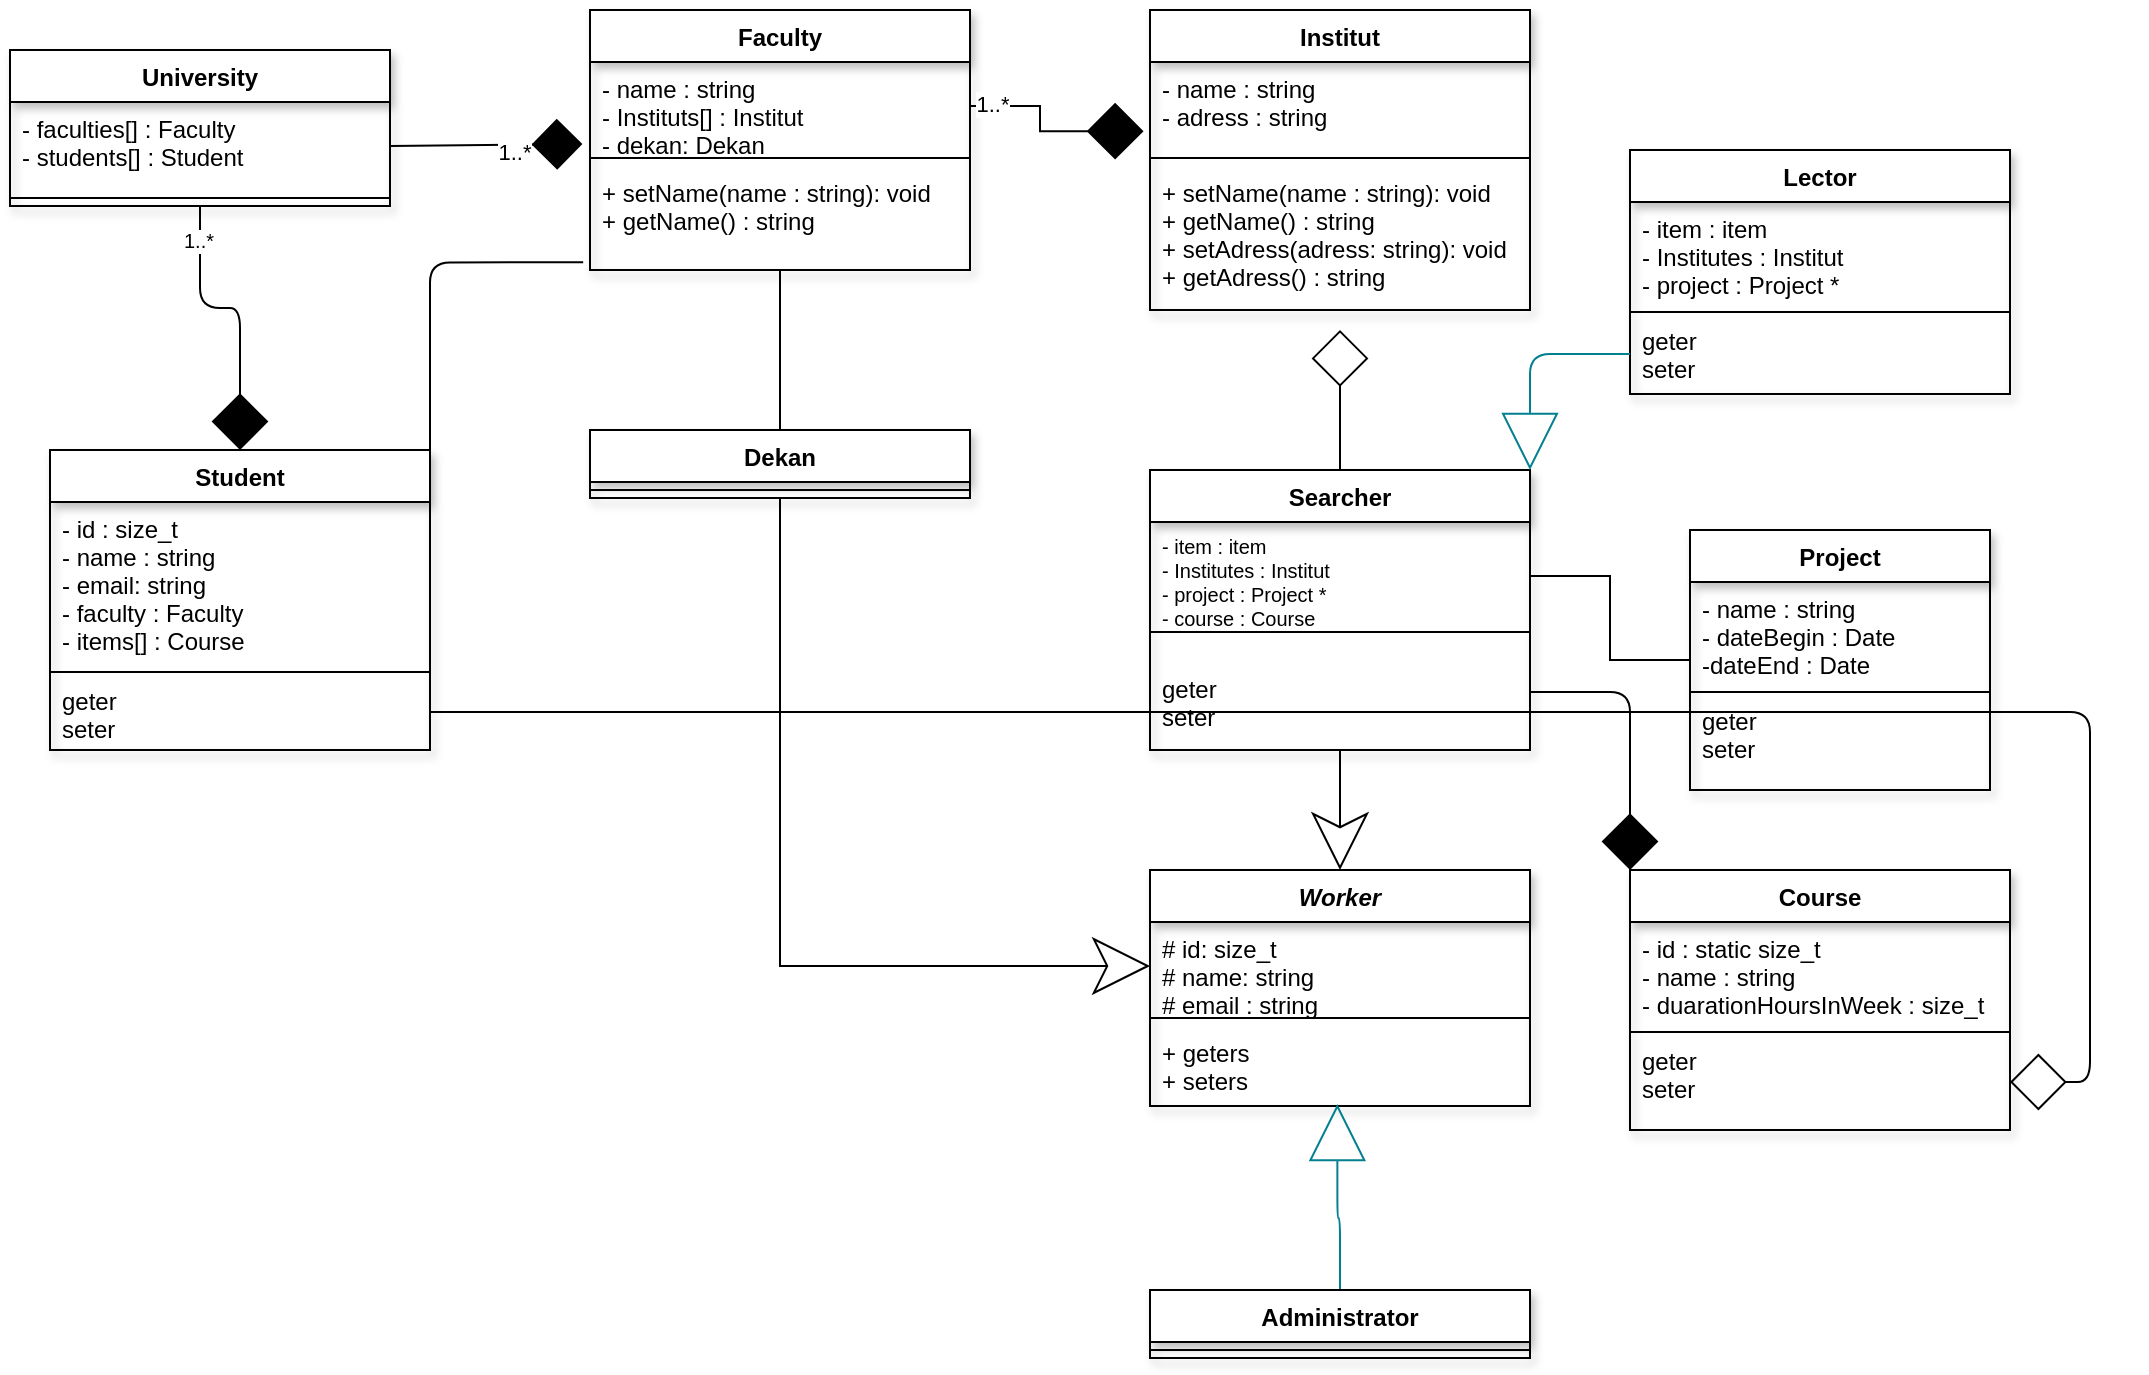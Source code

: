 <mxfile version="14.4.2" type="github">
  <diagram id="ga8Eyx0R0dnI47a1ck-I" name="Page-1">
    <mxGraphModel dx="1422" dy="779" grid="1" gridSize="10" guides="1" tooltips="1" connect="1" arrows="1" fold="1" page="1" pageScale="1" pageWidth="827" pageHeight="1169" math="0" shadow="0">
      <root>
        <mxCell id="0" />
        <mxCell id="1" parent="0" />
        <mxCell id="BEVveeXb6Ck2c--d9WDv-6" style="rounded=0;orthogonalLoop=1;jettySize=auto;html=1;entryX=-0.02;entryY=0.932;entryDx=0;entryDy=0;entryPerimeter=0;endArrow=diamond;endFill=1;endSize=23;startSize=23;exitX=1;exitY=0.5;exitDx=0;exitDy=0;" parent="1" source="BEVveeXb6Ck2c--d9WDv-2" target="QPdnE1CLUlIL2td6pCKr-2" edge="1">
          <mxGeometry relative="1" as="geometry">
            <mxPoint x="220" y="103.367" as="sourcePoint" />
          </mxGeometry>
        </mxCell>
        <mxCell id="BEVveeXb6Ck2c--d9WDv-7" value="1..*" style="edgeLabel;html=1;align=center;verticalAlign=middle;resizable=0;points=[];" parent="BEVveeXb6Ck2c--d9WDv-6" vertex="1" connectable="0">
          <mxGeometry x="0.279" y="-3" relative="1" as="geometry">
            <mxPoint as="offset" />
          </mxGeometry>
        </mxCell>
        <mxCell id="B22s-Yo0bM5c4fi7S5wt-9" style="edgeStyle=orthogonalEdgeStyle;rounded=0;orthogonalLoop=1;jettySize=auto;html=1;endArrow=none;endFill=0;endSize=26;entryX=0.5;entryY=0;entryDx=0;entryDy=0;" parent="1" source="QPdnE1CLUlIL2td6pCKr-1" target="B22s-Yo0bM5c4fi7S5wt-10" edge="1">
          <mxGeometry relative="1" as="geometry">
            <mxPoint x="425" y="210" as="targetPoint" />
          </mxGeometry>
        </mxCell>
        <mxCell id="QPdnE1CLUlIL2td6pCKr-1" value="Faculty" style="swimlane;fontStyle=1;align=center;verticalAlign=top;childLayout=stackLayout;horizontal=1;startSize=26;horizontalStack=0;resizeParent=1;resizeParentMax=0;resizeLast=0;collapsible=1;marginBottom=0;shadow=1;" parent="1" vertex="1">
          <mxGeometry x="330" y="20" width="190" height="130" as="geometry" />
        </mxCell>
        <mxCell id="QPdnE1CLUlIL2td6pCKr-2" value="- name : string&#xa;- Instituts[] : Institut&#xa;- dekan: Dekan" style="text;strokeColor=none;fillColor=none;align=left;verticalAlign=top;spacingLeft=4;spacingRight=4;overflow=hidden;rotatable=0;points=[[0,0.5],[1,0.5]];portConstraint=eastwest;" parent="QPdnE1CLUlIL2td6pCKr-1" vertex="1">
          <mxGeometry y="26" width="190" height="44" as="geometry" />
        </mxCell>
        <mxCell id="QPdnE1CLUlIL2td6pCKr-3" value="" style="line;strokeWidth=1;fillColor=none;align=left;verticalAlign=middle;spacingTop=-1;spacingLeft=3;spacingRight=3;rotatable=0;labelPosition=right;points=[];portConstraint=eastwest;" parent="QPdnE1CLUlIL2td6pCKr-1" vertex="1">
          <mxGeometry y="70" width="190" height="8" as="geometry" />
        </mxCell>
        <mxCell id="QPdnE1CLUlIL2td6pCKr-4" value="+ setName(name : string): void&#xa;+ getName() : string" style="text;strokeColor=none;fillColor=none;align=left;verticalAlign=top;spacingLeft=4;spacingRight=4;overflow=hidden;rotatable=0;points=[[0,0.5],[1,0.5]];portConstraint=eastwest;" parent="QPdnE1CLUlIL2td6pCKr-1" vertex="1">
          <mxGeometry y="78" width="190" height="52" as="geometry" />
        </mxCell>
        <mxCell id="QPdnE1CLUlIL2td6pCKr-9" value="Worker" style="swimlane;fontStyle=3;align=center;verticalAlign=top;childLayout=stackLayout;horizontal=1;startSize=26;horizontalStack=0;resizeParent=1;resizeParentMax=0;resizeLast=0;collapsible=1;marginBottom=0;glass=0;rounded=0;shadow=1;" parent="1" vertex="1">
          <mxGeometry x="610" y="450" width="190" height="118" as="geometry" />
        </mxCell>
        <mxCell id="QPdnE1CLUlIL2td6pCKr-10" value="# id: size_t&#xa;# name: string&#xa;# email : string" style="text;strokeColor=none;fillColor=none;align=left;verticalAlign=top;spacingLeft=4;spacingRight=4;overflow=hidden;rotatable=0;points=[[0,0.5],[1,0.5]];portConstraint=eastwest;" parent="QPdnE1CLUlIL2td6pCKr-9" vertex="1">
          <mxGeometry y="26" width="190" height="44" as="geometry" />
        </mxCell>
        <mxCell id="QPdnE1CLUlIL2td6pCKr-11" value="" style="line;strokeWidth=1;fillColor=none;align=left;verticalAlign=middle;spacingTop=-1;spacingLeft=3;spacingRight=3;rotatable=0;labelPosition=right;points=[];portConstraint=eastwest;" parent="QPdnE1CLUlIL2td6pCKr-9" vertex="1">
          <mxGeometry y="70" width="190" height="8" as="geometry" />
        </mxCell>
        <mxCell id="QPdnE1CLUlIL2td6pCKr-12" value="+ geters &#xa;+ seters" style="text;strokeColor=none;fillColor=none;align=left;verticalAlign=top;spacingLeft=4;spacingRight=4;overflow=hidden;rotatable=0;points=[[0,0.5],[1,0.5]];portConstraint=eastwest;" parent="QPdnE1CLUlIL2td6pCKr-9" vertex="1">
          <mxGeometry y="78" width="190" height="40" as="geometry" />
        </mxCell>
        <mxCell id="B22s-Yo0bM5c4fi7S5wt-60" style="edgeStyle=orthogonalEdgeStyle;curved=0;rounded=1;sketch=0;orthogonalLoop=1;jettySize=auto;html=1;exitX=0.5;exitY=1;exitDx=0;exitDy=0;entryX=0.5;entryY=0;entryDx=0;entryDy=0;endArrow=diamond;endFill=1;endSize=26;strokeColor=#000000;fillColor=#F45B69;fontSize=10;fontColor=#E4FDE1;" parent="1" source="BEVveeXb6Ck2c--d9WDv-1" target="B22s-Yo0bM5c4fi7S5wt-54" edge="1">
          <mxGeometry relative="1" as="geometry" />
        </mxCell>
        <mxCell id="B22s-Yo0bM5c4fi7S5wt-62" value="&lt;font color=&quot;#000000&quot;&gt;1..*&lt;/font&gt;" style="edgeLabel;html=1;align=center;verticalAlign=middle;resizable=0;points=[];fontSize=10;fontColor=#E4FDE1;" parent="B22s-Yo0bM5c4fi7S5wt-60" vertex="1" connectable="0">
          <mxGeometry x="-0.768" y="-1" relative="1" as="geometry">
            <mxPoint as="offset" />
          </mxGeometry>
        </mxCell>
        <mxCell id="BEVveeXb6Ck2c--d9WDv-1" value="University" style="swimlane;fontStyle=1;align=center;verticalAlign=top;childLayout=stackLayout;horizontal=1;startSize=26;horizontalStack=0;resizeParent=1;resizeParentMax=0;resizeLast=0;collapsible=1;marginBottom=0;glass=0;shadow=1;" parent="1" vertex="1">
          <mxGeometry x="40" y="40" width="190" height="78" as="geometry" />
        </mxCell>
        <mxCell id="BEVveeXb6Ck2c--d9WDv-2" value="- faculties[] : Faculty&#xa;- students[] : Student" style="text;strokeColor=none;fillColor=none;align=left;verticalAlign=top;spacingLeft=4;spacingRight=4;overflow=hidden;rotatable=0;points=[[0,0.5],[1,0.5]];portConstraint=eastwest;" parent="BEVveeXb6Ck2c--d9WDv-1" vertex="1">
          <mxGeometry y="26" width="190" height="44" as="geometry" />
        </mxCell>
        <mxCell id="BEVveeXb6Ck2c--d9WDv-3" value="" style="line;strokeWidth=1;fillColor=none;align=left;verticalAlign=middle;spacingTop=-1;spacingLeft=3;spacingRight=3;rotatable=0;labelPosition=right;points=[];portConstraint=eastwest;" parent="BEVveeXb6Ck2c--d9WDv-1" vertex="1">
          <mxGeometry y="70" width="190" height="8" as="geometry" />
        </mxCell>
        <mxCell id="B22s-Yo0bM5c4fi7S5wt-2" value="Institut" style="swimlane;fontStyle=1;align=center;verticalAlign=top;childLayout=stackLayout;horizontal=1;startSize=26;horizontalStack=0;resizeParent=1;resizeParentMax=0;resizeLast=0;collapsible=1;marginBottom=0;shadow=1;" parent="1" vertex="1">
          <mxGeometry x="610" y="20" width="190" height="150" as="geometry" />
        </mxCell>
        <mxCell id="B22s-Yo0bM5c4fi7S5wt-3" value="- name : string&#xa;- adress : string" style="text;strokeColor=none;fillColor=none;align=left;verticalAlign=top;spacingLeft=4;spacingRight=4;overflow=hidden;rotatable=0;points=[[0,0.5],[1,0.5]];portConstraint=eastwest;" parent="B22s-Yo0bM5c4fi7S5wt-2" vertex="1">
          <mxGeometry y="26" width="190" height="44" as="geometry" />
        </mxCell>
        <mxCell id="B22s-Yo0bM5c4fi7S5wt-4" value="" style="line;strokeWidth=1;fillColor=none;align=left;verticalAlign=middle;spacingTop=-1;spacingLeft=3;spacingRight=3;rotatable=0;labelPosition=right;points=[];portConstraint=eastwest;" parent="B22s-Yo0bM5c4fi7S5wt-2" vertex="1">
          <mxGeometry y="70" width="190" height="8" as="geometry" />
        </mxCell>
        <mxCell id="B22s-Yo0bM5c4fi7S5wt-5" value="+ setName(name : string): void&#xa;+ getName() : string&#xa;+ setAdress(adress: string): void&#xa;+ getAdress() : string&#xa;" style="text;strokeColor=none;fillColor=none;align=left;verticalAlign=top;spacingLeft=4;spacingRight=4;overflow=hidden;rotatable=0;points=[[0,0.5],[1,0.5]];portConstraint=eastwest;" parent="B22s-Yo0bM5c4fi7S5wt-2" vertex="1">
          <mxGeometry y="78" width="190" height="72" as="geometry" />
        </mxCell>
        <mxCell id="B22s-Yo0bM5c4fi7S5wt-1" style="edgeStyle=orthogonalEdgeStyle;rounded=0;orthogonalLoop=1;jettySize=auto;html=1;entryX=-0.017;entryY=0.786;entryDx=0;entryDy=0;entryPerimeter=0;endArrow=diamond;endFill=1;endSize=26;verticalAlign=middle;" parent="1" source="QPdnE1CLUlIL2td6pCKr-2" target="B22s-Yo0bM5c4fi7S5wt-3" edge="1">
          <mxGeometry relative="1" as="geometry">
            <mxPoint x="600" y="68" as="targetPoint" />
          </mxGeometry>
        </mxCell>
        <mxCell id="B22s-Yo0bM5c4fi7S5wt-8" value="1..*" style="edgeLabel;html=1;align=center;verticalAlign=middle;resizable=0;points=[];" parent="B22s-Yo0bM5c4fi7S5wt-1" vertex="1" connectable="0">
          <mxGeometry x="-0.788" y="1" relative="1" as="geometry">
            <mxPoint as="offset" />
          </mxGeometry>
        </mxCell>
        <mxCell id="B22s-Yo0bM5c4fi7S5wt-10" value="Dekan" style="swimlane;fontStyle=1;align=center;verticalAlign=top;childLayout=stackLayout;horizontal=1;startSize=26;horizontalStack=0;resizeParent=1;resizeParentMax=0;resizeLast=0;collapsible=1;marginBottom=0;glass=0;rounded=0;shadow=1;" parent="1" vertex="1">
          <mxGeometry x="330" y="230" width="190" height="34" as="geometry" />
        </mxCell>
        <mxCell id="B22s-Yo0bM5c4fi7S5wt-12" value="" style="line;strokeWidth=1;fillColor=none;align=left;verticalAlign=middle;spacingTop=-1;spacingLeft=3;spacingRight=3;rotatable=0;labelPosition=right;points=[];portConstraint=eastwest;" parent="B22s-Yo0bM5c4fi7S5wt-10" vertex="1">
          <mxGeometry y="26" width="190" height="8" as="geometry" />
        </mxCell>
        <mxCell id="B22s-Yo0bM5c4fi7S5wt-15" style="edgeStyle=orthogonalEdgeStyle;rounded=0;orthogonalLoop=1;jettySize=auto;html=1;entryX=0;entryY=0.5;entryDx=0;entryDy=0;endArrow=classic;endFill=0;endSize=26;exitX=0.5;exitY=1;exitDx=0;exitDy=0;" parent="1" source="B22s-Yo0bM5c4fi7S5wt-10" target="QPdnE1CLUlIL2td6pCKr-10" edge="1">
          <mxGeometry relative="1" as="geometry">
            <mxPoint x="520" y="278" as="sourcePoint" />
          </mxGeometry>
        </mxCell>
        <mxCell id="B22s-Yo0bM5c4fi7S5wt-25" style="edgeStyle=orthogonalEdgeStyle;rounded=0;orthogonalLoop=1;jettySize=auto;html=1;entryX=0.5;entryY=0;entryDx=0;entryDy=0;endArrow=classic;endFill=0;endSize=26;" parent="1" source="B22s-Yo0bM5c4fi7S5wt-20" target="QPdnE1CLUlIL2td6pCKr-9" edge="1">
          <mxGeometry relative="1" as="geometry" />
        </mxCell>
        <mxCell id="B22s-Yo0bM5c4fi7S5wt-27" style="edgeStyle=orthogonalEdgeStyle;rounded=0;orthogonalLoop=1;jettySize=auto;html=1;exitX=0.5;exitY=0;exitDx=0;exitDy=0;endArrow=diamond;endFill=0;endSize=26;" parent="1" source="B22s-Yo0bM5c4fi7S5wt-20" edge="1">
          <mxGeometry relative="1" as="geometry">
            <mxPoint x="705" y="180" as="targetPoint" />
          </mxGeometry>
        </mxCell>
        <mxCell id="B22s-Yo0bM5c4fi7S5wt-20" value="Searcher" style="swimlane;fontStyle=1;align=center;verticalAlign=top;childLayout=stackLayout;horizontal=1;startSize=26;horizontalStack=0;resizeParent=1;resizeParentMax=0;resizeLast=0;collapsible=1;marginBottom=0;shadow=1;" parent="1" vertex="1">
          <mxGeometry x="610" y="250" width="190" height="140" as="geometry" />
        </mxCell>
        <mxCell id="B22s-Yo0bM5c4fi7S5wt-21" value="- item : item&#xa;- Institutes : Institut&#xa;- project : Project *&#xa;- course : Course" style="text;strokeColor=none;fillColor=none;align=left;verticalAlign=top;spacingLeft=4;spacingRight=4;overflow=hidden;rotatable=0;points=[[0,0.5],[1,0.5]];portConstraint=eastwest;fontSize=10;" parent="B22s-Yo0bM5c4fi7S5wt-20" vertex="1">
          <mxGeometry y="26" width="190" height="54" as="geometry" />
        </mxCell>
        <mxCell id="B22s-Yo0bM5c4fi7S5wt-22" value="" style="line;strokeWidth=1;fillColor=none;align=left;verticalAlign=middle;spacingTop=-1;spacingLeft=3;spacingRight=3;rotatable=0;labelPosition=right;points=[];portConstraint=eastwest;" parent="B22s-Yo0bM5c4fi7S5wt-20" vertex="1">
          <mxGeometry y="80" width="190" height="2" as="geometry" />
        </mxCell>
        <mxCell id="B22s-Yo0bM5c4fi7S5wt-23" value="&#xa;geter&#xa;seter" style="text;strokeColor=none;fillColor=none;align=left;verticalAlign=top;spacingLeft=4;spacingRight=4;overflow=hidden;rotatable=0;points=[[0,0.5],[1,0.5]];portConstraint=eastwest;" parent="B22s-Yo0bM5c4fi7S5wt-20" vertex="1">
          <mxGeometry y="82" width="190" height="58" as="geometry" />
        </mxCell>
        <mxCell id="B22s-Yo0bM5c4fi7S5wt-28" value="Project" style="swimlane;fontStyle=1;align=center;verticalAlign=top;childLayout=stackLayout;horizontal=1;startSize=26;horizontalStack=0;resizeParent=1;resizeParentMax=0;resizeLast=0;collapsible=1;marginBottom=0;shadow=1;" parent="1" vertex="1">
          <mxGeometry x="880" y="280" width="150" height="130" as="geometry" />
        </mxCell>
        <mxCell id="B22s-Yo0bM5c4fi7S5wt-29" value="- name : string&#xa;- dateBegin : Date&#xa;-dateEnd : Date" style="text;strokeColor=none;fillColor=none;align=left;verticalAlign=top;spacingLeft=4;spacingRight=4;overflow=hidden;rotatable=0;points=[[0,0.5],[1,0.5]];portConstraint=eastwest;" parent="B22s-Yo0bM5c4fi7S5wt-28" vertex="1">
          <mxGeometry y="26" width="150" height="54" as="geometry" />
        </mxCell>
        <mxCell id="B22s-Yo0bM5c4fi7S5wt-30" value="" style="line;strokeWidth=1;fillColor=none;align=left;verticalAlign=middle;spacingTop=-1;spacingLeft=3;spacingRight=3;rotatable=0;labelPosition=right;points=[];portConstraint=eastwest;" parent="B22s-Yo0bM5c4fi7S5wt-28" vertex="1">
          <mxGeometry y="80" width="150" height="2" as="geometry" />
        </mxCell>
        <mxCell id="B22s-Yo0bM5c4fi7S5wt-31" value="geter&#xa;seter" style="text;strokeColor=none;fillColor=none;align=left;verticalAlign=top;spacingLeft=4;spacingRight=4;overflow=hidden;rotatable=0;points=[[0,0.5],[1,0.5]];portConstraint=eastwest;" parent="B22s-Yo0bM5c4fi7S5wt-28" vertex="1">
          <mxGeometry y="82" width="150" height="48" as="geometry" />
        </mxCell>
        <mxCell id="B22s-Yo0bM5c4fi7S5wt-34" style="edgeStyle=orthogonalEdgeStyle;rounded=0;orthogonalLoop=1;jettySize=auto;html=1;entryX=0;entryY=0.5;entryDx=0;entryDy=0;endArrow=none;endFill=0;endSize=26;" parent="1" source="B22s-Yo0bM5c4fi7S5wt-21" target="B22s-Yo0bM5c4fi7S5wt-28" edge="1">
          <mxGeometry relative="1" as="geometry" />
        </mxCell>
        <mxCell id="B22s-Yo0bM5c4fi7S5wt-43" style="edgeStyle=orthogonalEdgeStyle;curved=0;rounded=1;sketch=0;orthogonalLoop=1;jettySize=auto;html=1;exitX=0.5;exitY=0;exitDx=0;exitDy=0;entryX=0.493;entryY=0.975;entryDx=0;entryDy=0;entryPerimeter=0;strokeColor=#028090;fillColor=#F45B69;fontColor=#E4FDE1;endArrow=block;endFill=0;endSize=26;" parent="1" source="B22s-Yo0bM5c4fi7S5wt-39" target="QPdnE1CLUlIL2td6pCKr-12" edge="1">
          <mxGeometry relative="1" as="geometry" />
        </mxCell>
        <mxCell id="B22s-Yo0bM5c4fi7S5wt-39" value="Administrator" style="swimlane;fontStyle=1;align=center;verticalAlign=top;childLayout=stackLayout;horizontal=1;startSize=26;horizontalStack=0;resizeParent=1;resizeParentMax=0;resizeLast=0;collapsible=1;marginBottom=0;glass=0;rounded=0;shadow=1;" parent="1" vertex="1">
          <mxGeometry x="610" y="660" width="190" height="34" as="geometry" />
        </mxCell>
        <mxCell id="B22s-Yo0bM5c4fi7S5wt-40" value="" style="line;strokeWidth=1;fillColor=none;align=left;verticalAlign=middle;spacingTop=-1;spacingLeft=3;spacingRight=3;rotatable=0;labelPosition=right;points=[];portConstraint=eastwest;" parent="B22s-Yo0bM5c4fi7S5wt-39" vertex="1">
          <mxGeometry y="26" width="190" height="8" as="geometry" />
        </mxCell>
        <mxCell id="B22s-Yo0bM5c4fi7S5wt-44" value="Lector" style="swimlane;fontStyle=1;align=center;verticalAlign=top;childLayout=stackLayout;horizontal=1;startSize=26;horizontalStack=0;resizeParent=1;resizeParentMax=0;resizeLast=0;collapsible=1;marginBottom=0;shadow=1;" parent="1" vertex="1">
          <mxGeometry x="850" y="90" width="190" height="122" as="geometry" />
        </mxCell>
        <mxCell id="B22s-Yo0bM5c4fi7S5wt-45" value="- item : item&#xa;- Institutes : Institut&#xa;- project : Project *" style="text;strokeColor=none;fillColor=none;align=left;verticalAlign=top;spacingLeft=4;spacingRight=4;overflow=hidden;rotatable=0;points=[[0,0.5],[1,0.5]];portConstraint=eastwest;" parent="B22s-Yo0bM5c4fi7S5wt-44" vertex="1">
          <mxGeometry y="26" width="190" height="54" as="geometry" />
        </mxCell>
        <mxCell id="B22s-Yo0bM5c4fi7S5wt-46" value="" style="line;strokeWidth=1;fillColor=none;align=left;verticalAlign=middle;spacingTop=-1;spacingLeft=3;spacingRight=3;rotatable=0;labelPosition=right;points=[];portConstraint=eastwest;" parent="B22s-Yo0bM5c4fi7S5wt-44" vertex="1">
          <mxGeometry y="80" width="190" height="2" as="geometry" />
        </mxCell>
        <mxCell id="B22s-Yo0bM5c4fi7S5wt-47" value="geter&#xa;seter" style="text;strokeColor=none;fillColor=none;align=left;verticalAlign=top;spacingLeft=4;spacingRight=4;overflow=hidden;rotatable=0;points=[[0,0.5],[1,0.5]];portConstraint=eastwest;" parent="B22s-Yo0bM5c4fi7S5wt-44" vertex="1">
          <mxGeometry y="82" width="190" height="40" as="geometry" />
        </mxCell>
        <mxCell id="B22s-Yo0bM5c4fi7S5wt-49" style="edgeStyle=orthogonalEdgeStyle;curved=0;rounded=1;sketch=0;orthogonalLoop=1;jettySize=auto;html=1;exitX=0;exitY=0.5;exitDx=0;exitDy=0;entryX=1;entryY=0;entryDx=0;entryDy=0;endArrow=block;endFill=0;endSize=26;strokeColor=#028090;fillColor=#F45B69;fontColor=#E4FDE1;" parent="1" source="B22s-Yo0bM5c4fi7S5wt-47" target="B22s-Yo0bM5c4fi7S5wt-20" edge="1">
          <mxGeometry relative="1" as="geometry" />
        </mxCell>
        <mxCell id="B22s-Yo0bM5c4fi7S5wt-50" value="Course" style="swimlane;fontStyle=1;align=center;verticalAlign=top;childLayout=stackLayout;horizontal=1;startSize=26;horizontalStack=0;resizeParent=1;resizeParentMax=0;resizeLast=0;collapsible=1;marginBottom=0;shadow=1;" parent="1" vertex="1">
          <mxGeometry x="850" y="450" width="190" height="130" as="geometry" />
        </mxCell>
        <mxCell id="B22s-Yo0bM5c4fi7S5wt-51" value="- id : static size_t&#xa;- name : string &#xa;- duarationHoursInWeek : size_t" style="text;strokeColor=none;fillColor=none;align=left;verticalAlign=top;spacingLeft=4;spacingRight=4;overflow=hidden;rotatable=0;points=[[0,0.5],[1,0.5]];portConstraint=eastwest;" parent="B22s-Yo0bM5c4fi7S5wt-50" vertex="1">
          <mxGeometry y="26" width="190" height="54" as="geometry" />
        </mxCell>
        <mxCell id="B22s-Yo0bM5c4fi7S5wt-52" value="" style="line;strokeWidth=1;fillColor=none;align=left;verticalAlign=middle;spacingTop=-1;spacingLeft=3;spacingRight=3;rotatable=0;labelPosition=right;points=[];portConstraint=eastwest;" parent="B22s-Yo0bM5c4fi7S5wt-50" vertex="1">
          <mxGeometry y="80" width="190" height="2" as="geometry" />
        </mxCell>
        <mxCell id="B22s-Yo0bM5c4fi7S5wt-53" value="geter&#xa;seter" style="text;strokeColor=none;fillColor=none;align=left;verticalAlign=top;spacingLeft=4;spacingRight=4;overflow=hidden;rotatable=0;points=[[0,0.5],[1,0.5]];portConstraint=eastwest;" parent="B22s-Yo0bM5c4fi7S5wt-50" vertex="1">
          <mxGeometry y="82" width="190" height="48" as="geometry" />
        </mxCell>
        <mxCell id="B22s-Yo0bM5c4fi7S5wt-66" style="edgeStyle=orthogonalEdgeStyle;curved=0;rounded=1;sketch=0;orthogonalLoop=1;jettySize=auto;html=1;exitX=1;exitY=0;exitDx=0;exitDy=0;entryX=-0.018;entryY=0.926;entryDx=0;entryDy=0;entryPerimeter=0;endArrow=none;endFill=0;endSize=26;strokeColor=#000000;fillColor=#F45B69;fontSize=10;fontColor=#E4FDE1;" parent="1" source="B22s-Yo0bM5c4fi7S5wt-54" target="QPdnE1CLUlIL2td6pCKr-4" edge="1">
          <mxGeometry relative="1" as="geometry" />
        </mxCell>
        <mxCell id="B22s-Yo0bM5c4fi7S5wt-54" value="Student" style="swimlane;fontStyle=1;align=center;verticalAlign=top;childLayout=stackLayout;horizontal=1;startSize=26;horizontalStack=0;resizeParent=1;resizeParentMax=0;resizeLast=0;collapsible=1;marginBottom=0;shadow=1;" parent="1" vertex="1">
          <mxGeometry x="60" y="240" width="190" height="150" as="geometry" />
        </mxCell>
        <mxCell id="B22s-Yo0bM5c4fi7S5wt-55" value="- id : size_t&#xa;- name : string &#xa;- email: string&#xa;- faculty : Faculty&#xa;- items[] : Course" style="text;strokeColor=none;fillColor=none;align=left;verticalAlign=top;spacingLeft=4;spacingRight=4;overflow=hidden;rotatable=0;points=[[0,0.5],[1,0.5]];portConstraint=eastwest;" parent="B22s-Yo0bM5c4fi7S5wt-54" vertex="1">
          <mxGeometry y="26" width="190" height="84" as="geometry" />
        </mxCell>
        <mxCell id="B22s-Yo0bM5c4fi7S5wt-56" value="" style="line;strokeWidth=1;fillColor=none;align=left;verticalAlign=middle;spacingTop=-1;spacingLeft=3;spacingRight=3;rotatable=0;labelPosition=right;points=[];portConstraint=eastwest;" parent="B22s-Yo0bM5c4fi7S5wt-54" vertex="1">
          <mxGeometry y="110" width="190" height="2" as="geometry" />
        </mxCell>
        <mxCell id="B22s-Yo0bM5c4fi7S5wt-57" value="geter&#xa;seter" style="text;strokeColor=none;fillColor=none;align=left;verticalAlign=top;spacingLeft=4;spacingRight=4;overflow=hidden;rotatable=0;points=[[0,0.5],[1,0.5]];portConstraint=eastwest;" parent="B22s-Yo0bM5c4fi7S5wt-54" vertex="1">
          <mxGeometry y="112" width="190" height="38" as="geometry" />
        </mxCell>
        <mxCell id="B22s-Yo0bM5c4fi7S5wt-59" style="edgeStyle=orthogonalEdgeStyle;curved=0;rounded=1;sketch=0;orthogonalLoop=1;jettySize=auto;html=1;entryX=0;entryY=0;entryDx=0;entryDy=0;endArrow=diamond;endFill=1;endSize=26;fillColor=#F45B69;fontSize=10;fontColor=#E4FDE1;" parent="1" source="B22s-Yo0bM5c4fi7S5wt-23" target="B22s-Yo0bM5c4fi7S5wt-50" edge="1">
          <mxGeometry relative="1" as="geometry" />
        </mxCell>
        <mxCell id="B22s-Yo0bM5c4fi7S5wt-64" style="edgeStyle=orthogonalEdgeStyle;curved=0;rounded=1;sketch=0;orthogonalLoop=1;jettySize=auto;html=1;exitX=1;exitY=0.5;exitDx=0;exitDy=0;entryX=1;entryY=0.5;entryDx=0;entryDy=0;endArrow=diamond;endFill=0;endSize=26;strokeColor=#000000;fillColor=#F45B69;fontSize=10;fontColor=#E4FDE1;" parent="1" source="B22s-Yo0bM5c4fi7S5wt-57" target="B22s-Yo0bM5c4fi7S5wt-53" edge="1">
          <mxGeometry relative="1" as="geometry" />
        </mxCell>
      </root>
    </mxGraphModel>
  </diagram>
</mxfile>
